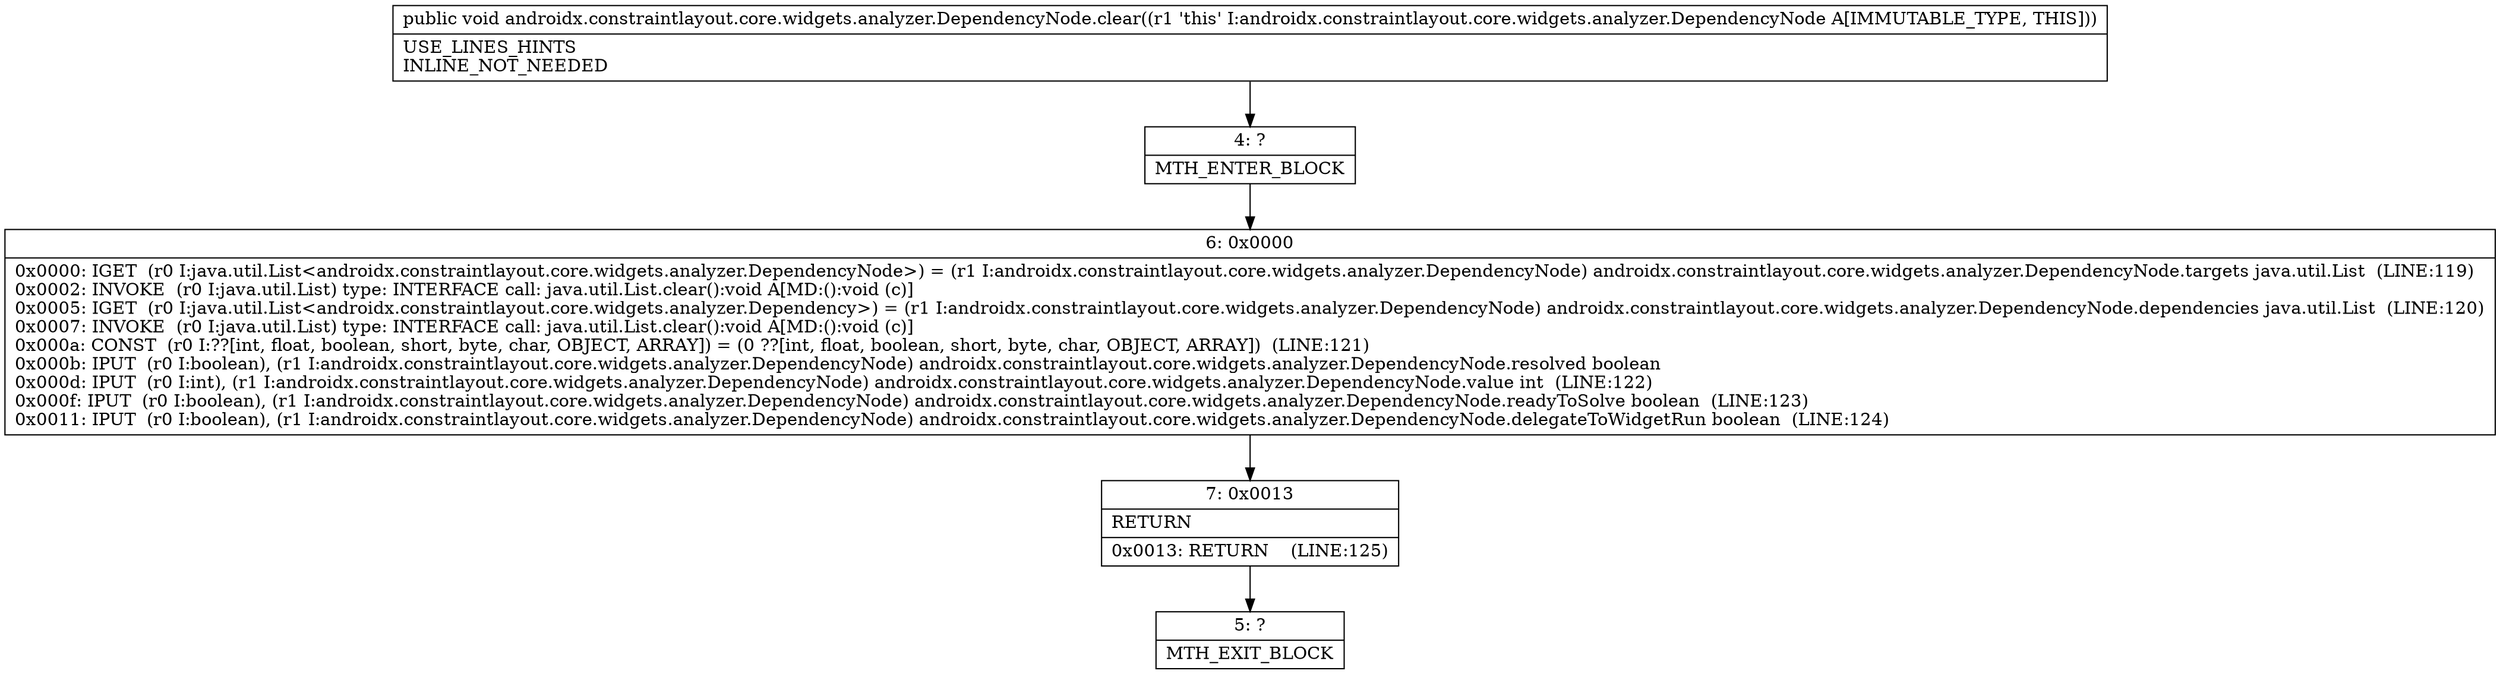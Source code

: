 digraph "CFG forandroidx.constraintlayout.core.widgets.analyzer.DependencyNode.clear()V" {
Node_4 [shape=record,label="{4\:\ ?|MTH_ENTER_BLOCK\l}"];
Node_6 [shape=record,label="{6\:\ 0x0000|0x0000: IGET  (r0 I:java.util.List\<androidx.constraintlayout.core.widgets.analyzer.DependencyNode\>) = (r1 I:androidx.constraintlayout.core.widgets.analyzer.DependencyNode) androidx.constraintlayout.core.widgets.analyzer.DependencyNode.targets java.util.List  (LINE:119)\l0x0002: INVOKE  (r0 I:java.util.List) type: INTERFACE call: java.util.List.clear():void A[MD:():void (c)]\l0x0005: IGET  (r0 I:java.util.List\<androidx.constraintlayout.core.widgets.analyzer.Dependency\>) = (r1 I:androidx.constraintlayout.core.widgets.analyzer.DependencyNode) androidx.constraintlayout.core.widgets.analyzer.DependencyNode.dependencies java.util.List  (LINE:120)\l0x0007: INVOKE  (r0 I:java.util.List) type: INTERFACE call: java.util.List.clear():void A[MD:():void (c)]\l0x000a: CONST  (r0 I:??[int, float, boolean, short, byte, char, OBJECT, ARRAY]) = (0 ??[int, float, boolean, short, byte, char, OBJECT, ARRAY])  (LINE:121)\l0x000b: IPUT  (r0 I:boolean), (r1 I:androidx.constraintlayout.core.widgets.analyzer.DependencyNode) androidx.constraintlayout.core.widgets.analyzer.DependencyNode.resolved boolean \l0x000d: IPUT  (r0 I:int), (r1 I:androidx.constraintlayout.core.widgets.analyzer.DependencyNode) androidx.constraintlayout.core.widgets.analyzer.DependencyNode.value int  (LINE:122)\l0x000f: IPUT  (r0 I:boolean), (r1 I:androidx.constraintlayout.core.widgets.analyzer.DependencyNode) androidx.constraintlayout.core.widgets.analyzer.DependencyNode.readyToSolve boolean  (LINE:123)\l0x0011: IPUT  (r0 I:boolean), (r1 I:androidx.constraintlayout.core.widgets.analyzer.DependencyNode) androidx.constraintlayout.core.widgets.analyzer.DependencyNode.delegateToWidgetRun boolean  (LINE:124)\l}"];
Node_7 [shape=record,label="{7\:\ 0x0013|RETURN\l|0x0013: RETURN    (LINE:125)\l}"];
Node_5 [shape=record,label="{5\:\ ?|MTH_EXIT_BLOCK\l}"];
MethodNode[shape=record,label="{public void androidx.constraintlayout.core.widgets.analyzer.DependencyNode.clear((r1 'this' I:androidx.constraintlayout.core.widgets.analyzer.DependencyNode A[IMMUTABLE_TYPE, THIS]))  | USE_LINES_HINTS\lINLINE_NOT_NEEDED\l}"];
MethodNode -> Node_4;Node_4 -> Node_6;
Node_6 -> Node_7;
Node_7 -> Node_5;
}

